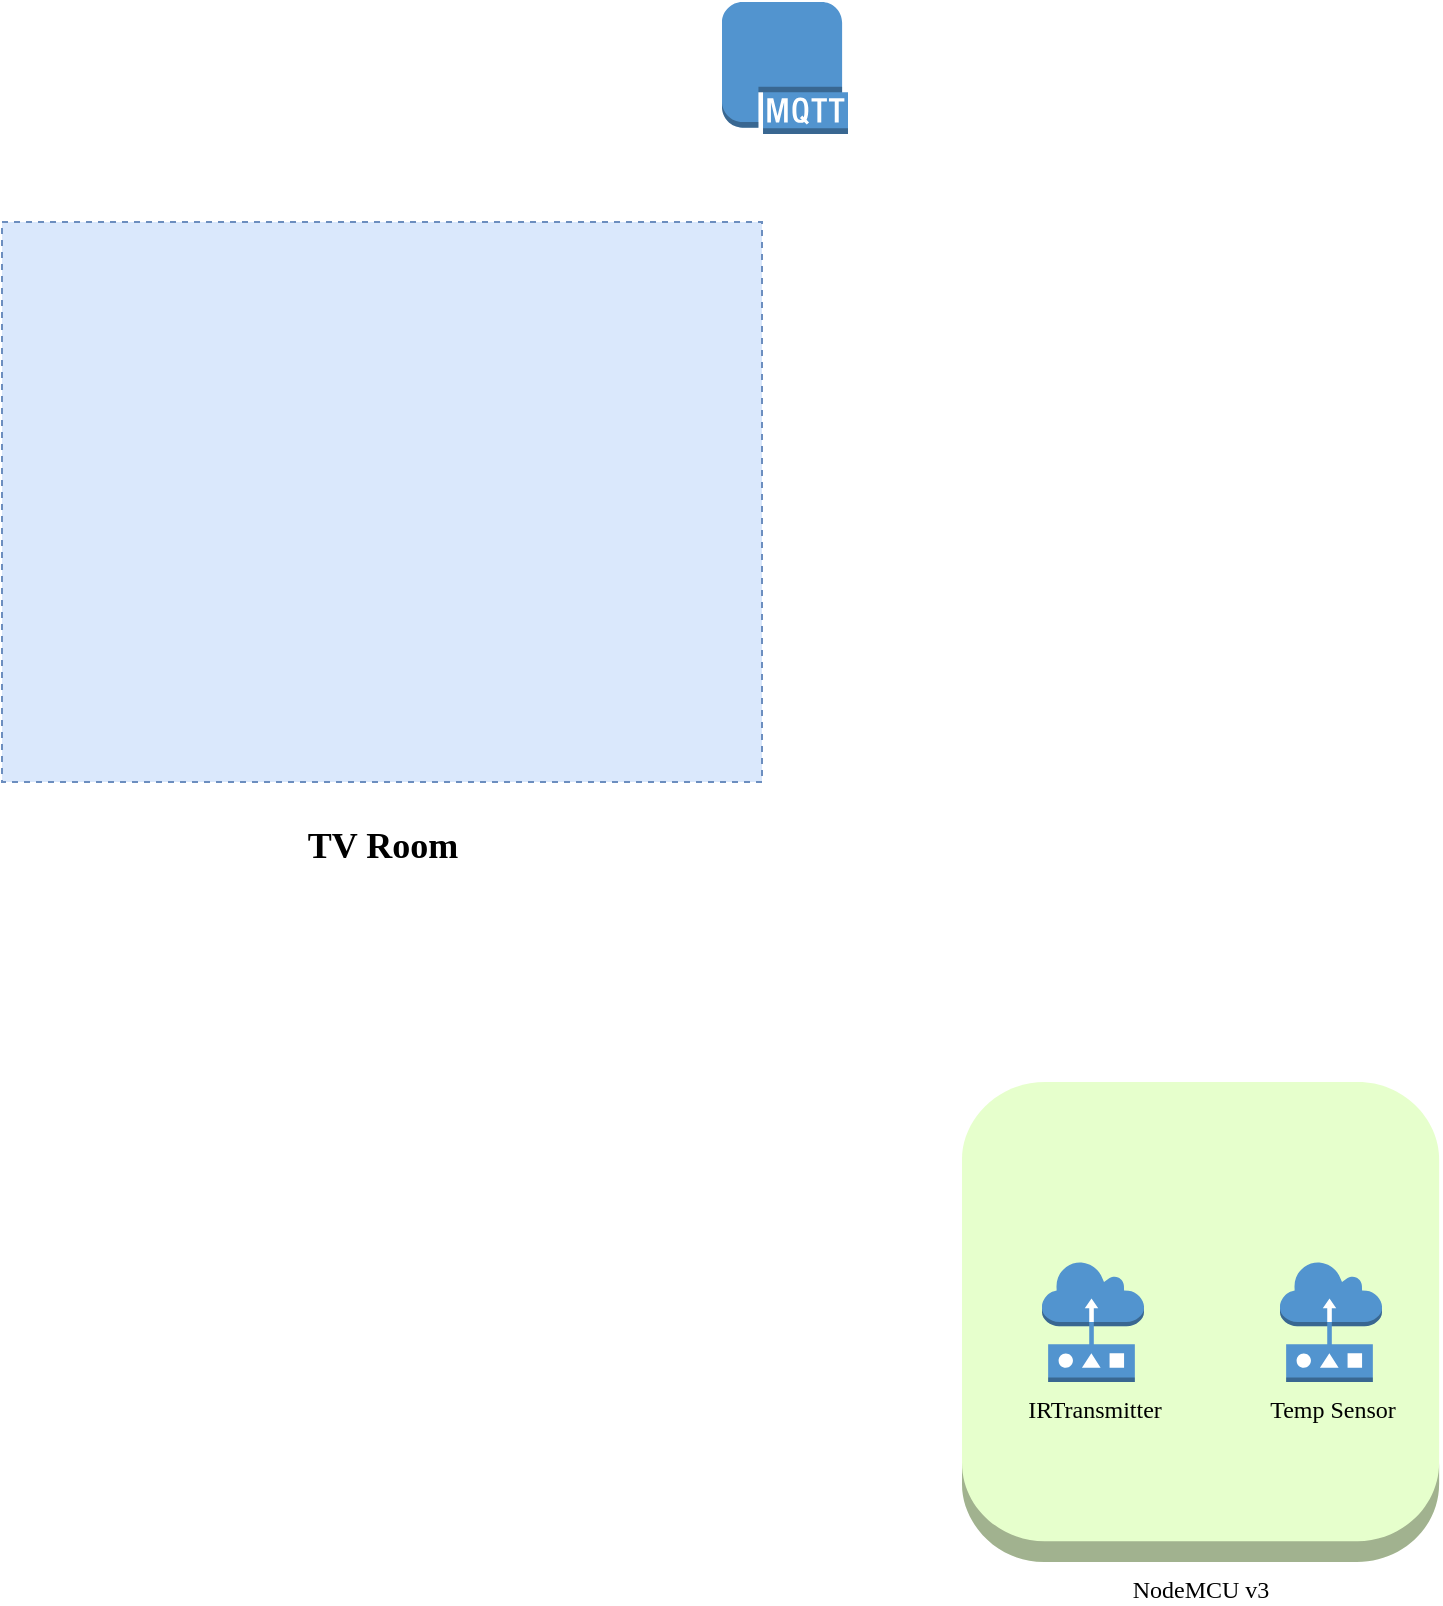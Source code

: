 <mxfile version="15.5.4" type="github"><diagram id="ODqosPAh45oD5i2MuQGn" name="Page-1"><mxGraphModel dx="1422" dy="794" grid="1" gridSize="10" guides="1" tooltips="1" connect="1" arrows="1" fold="1" page="1" pageScale="1" pageWidth="850" pageHeight="1100" math="0" shadow="0"><root><mxCell id="0"/><mxCell id="1" parent="0"/><mxCell id="ePppPPMqNrW8rxgk6NDR-1" value="" style="outlineConnect=0;dashed=0;verticalLabelPosition=bottom;verticalAlign=top;align=center;html=1;shape=mxgraph.aws3.mqtt_protocol;fillColor=#5294CF;gradientColor=none;" vertex="1" parent="1"><mxGeometry x="380" y="50" width="63" height="66" as="geometry"/></mxCell><mxCell id="ePppPPMqNrW8rxgk6NDR-2" value="&lt;h2&gt;&lt;font face=&quot;Verdana&quot;&gt;TV Room&lt;/font&gt;&lt;/h2&gt;" style="verticalLabelPosition=bottom;verticalAlign=top;html=1;shape=mxgraph.basic.rect;fillColor2=none;strokeWidth=1;size=20;indent=5;dashed=1;fillColor=#dae8fc;strokeColor=#6c8ebf;fontFamily=Helvetica;" vertex="1" parent="1"><mxGeometry x="20" y="160" width="380" height="280" as="geometry"/></mxCell><mxCell id="ePppPPMqNrW8rxgk6NDR-8" value="NodeMCU v3" style="outlineConnect=0;dashed=0;verticalLabelPosition=bottom;verticalAlign=top;align=center;html=1;shape=mxgraph.aws3.instance;fillColor=#E6FFCC;gradientColor=none;fontFamily=Verdana;" vertex="1" parent="1"><mxGeometry x="500" y="590" width="238.57" height="240" as="geometry"/></mxCell><mxCell id="ePppPPMqNrW8rxgk6NDR-3" value="IRTransmitter" style="outlineConnect=0;dashed=0;verticalLabelPosition=bottom;verticalAlign=top;align=center;html=1;shape=mxgraph.aws3.sensor;fillColor=#5294CF;gradientColor=none;fontFamily=Verdana;" vertex="1" parent="1"><mxGeometry x="540" y="680" width="51" height="60" as="geometry"/></mxCell><mxCell id="ePppPPMqNrW8rxgk6NDR-7" value="Temp Sensor" style="outlineConnect=0;dashed=0;verticalLabelPosition=bottom;verticalAlign=top;align=center;html=1;shape=mxgraph.aws3.sensor;fillColor=#5294CF;gradientColor=none;fontFamily=Verdana;" vertex="1" parent="1"><mxGeometry x="659" y="680" width="51" height="60" as="geometry"/></mxCell></root></mxGraphModel></diagram></mxfile>